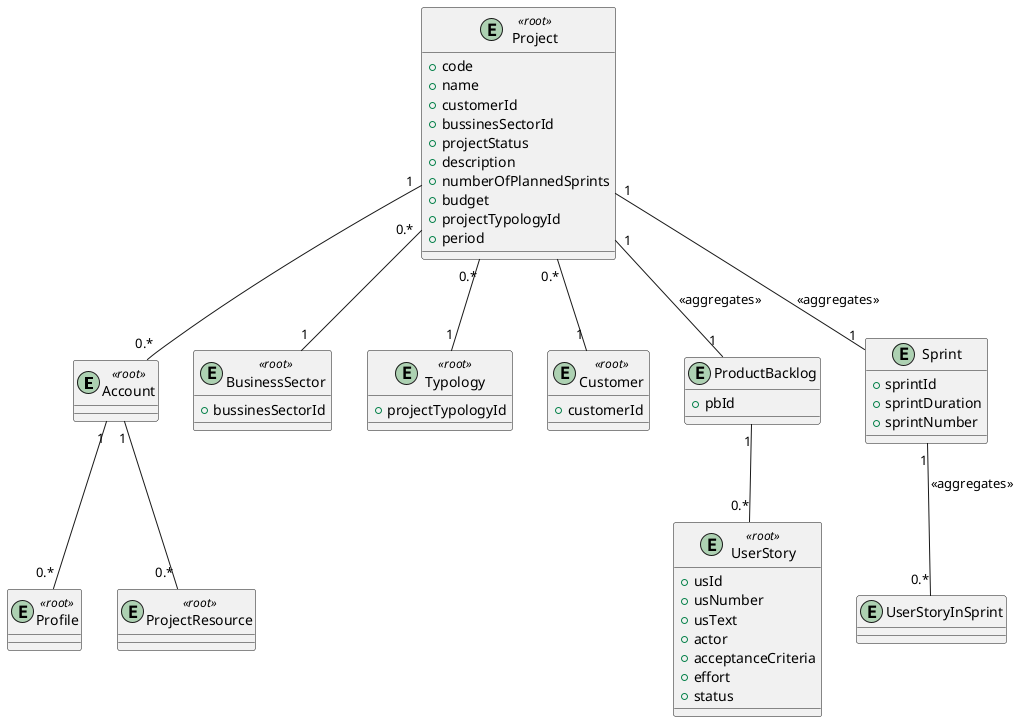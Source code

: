 @startuml
'https://plantuml.com/class-diagram

@startuml

entity Account <<root>> {
}

entity Profile <<root>> {
}

entity ProjectResource <<root>> {
}

entity BusinessSector <<root>> {
    +bussinesSectorId
}

entity Typology <<root>> {
    +projectTypologyId
}

entity Customer <<root>> {
    +customerId
}

entity Project <<root>> {
    +code
    +name
    +customerId
    +bussinesSectorId
    +projectStatus
    +description
    +numberOfPlannedSprints
    +budget
    +projectTypologyId
    +period
}

entity ProductBacklog {
    +pbId
}

entity UserStory <<root>> {
    +usId
    +usNumber
    +usText
    + actor
    + acceptanceCriteria
    +effort
    +status
}

entity Sprint{
    + sprintId
    + sprintDuration
    + sprintNumber
}

entity UserStoryInSprint {
}

Account "1" -- "0.*" Profile
Account "1" -- "0.*" ProjectResource
Project "1" -- "0.*" Account
Project "0.*" -- "1" BusinessSector
Project "0.*" -- "1" Typology
Project "0.*" -- "1" Customer
Project "1" -- "1" ProductBacklog: <<aggregates>>
ProductBacklog "1" -- "0.*" UserStory
Project "1" -- "1" Sprint: <<aggregates>>
Sprint "1" -- "0.*" UserStoryInSprint: <<aggregates>>

@enduml